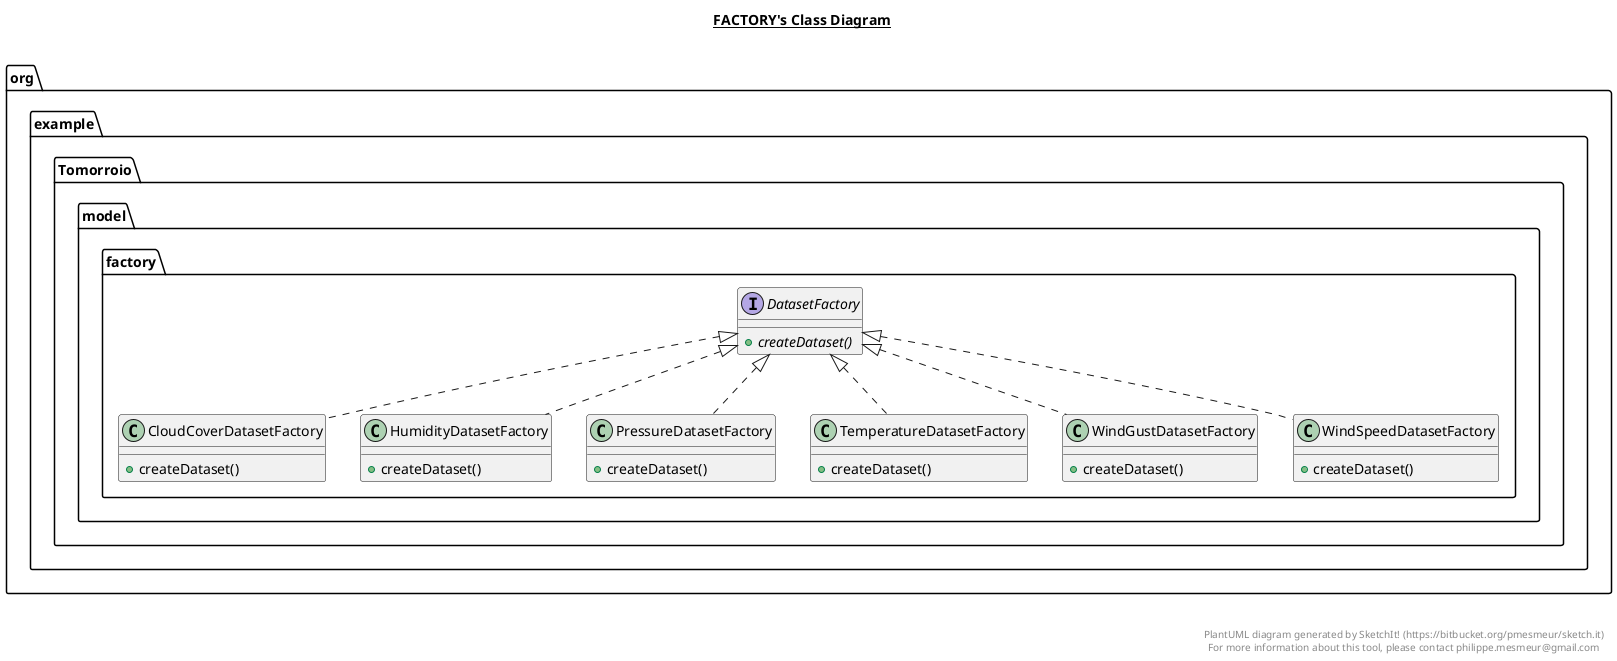 @startuml

title __FACTORY's Class Diagram__\n

  namespace org.example.Tomorroio {
    namespace model {
      namespace factory {
        class org.example.Tomorroio.model.factory.CloudCoverDatasetFactory {
            + createDataset()
        }
      }
    }
  }
  

  namespace org.example.Tomorroio {
    namespace model {
      namespace factory {
        interface org.example.Tomorroio.model.factory.DatasetFactory {
            {abstract} + createDataset()
        }
      }
    }
  }
  

  namespace org.example.Tomorroio {
    namespace model {
      namespace factory {
        class org.example.Tomorroio.model.factory.HumidityDatasetFactory {
            + createDataset()
        }
      }
    }
  }
  

  namespace org.example.Tomorroio {
    namespace model {
      namespace factory {
        class org.example.Tomorroio.model.factory.PressureDatasetFactory {
            + createDataset()
        }
      }
    }
  }
  

  namespace org.example.Tomorroio {
    namespace model {
      namespace factory {
        class org.example.Tomorroio.model.factory.TemperatureDatasetFactory {
            + createDataset()
        }
      }
    }
  }
  

  namespace org.example.Tomorroio {
    namespace model {
      namespace factory {
        class org.example.Tomorroio.model.factory.WindGustDatasetFactory {
            + createDataset()
        }
      }
    }
  }
  

  namespace org.example.Tomorroio {
    namespace model {
      namespace factory {
        class org.example.Tomorroio.model.factory.WindSpeedDatasetFactory {
            + createDataset()
        }
      }
    }
  }
  

  org.example.Tomorroio.model.factory.CloudCoverDatasetFactory .up.|> org.example.Tomorroio.model.factory.DatasetFactory
  org.example.Tomorroio.model.factory.HumidityDatasetFactory .up.|> org.example.Tomorroio.model.factory.DatasetFactory
  org.example.Tomorroio.model.factory.PressureDatasetFactory .up.|> org.example.Tomorroio.model.factory.DatasetFactory
  org.example.Tomorroio.model.factory.TemperatureDatasetFactory .up.|> org.example.Tomorroio.model.factory.DatasetFactory
  org.example.Tomorroio.model.factory.WindGustDatasetFactory .up.|> org.example.Tomorroio.model.factory.DatasetFactory
  org.example.Tomorroio.model.factory.WindSpeedDatasetFactory .up.|> org.example.Tomorroio.model.factory.DatasetFactory


right footer


PlantUML diagram generated by SketchIt! (https://bitbucket.org/pmesmeur/sketch.it)
For more information about this tool, please contact philippe.mesmeur@gmail.com
endfooter

@enduml
